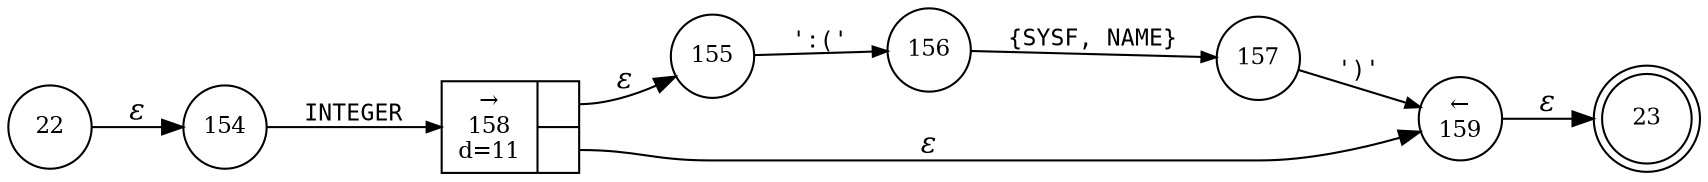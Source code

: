 digraph ATN {
rankdir=LR;
s23[fontsize=11, label="23", shape=doublecircle, fixedsize=true, width=.6];
s22[fontsize=11,label="22", shape=circle, fixedsize=true, width=.55, peripheries=1];
s154[fontsize=11,label="154", shape=circle, fixedsize=true, width=.55, peripheries=1];
s155[fontsize=11,label="155", shape=circle, fixedsize=true, width=.55, peripheries=1];
s156[fontsize=11,label="156", shape=circle, fixedsize=true, width=.55, peripheries=1];
s157[fontsize=11,label="157", shape=circle, fixedsize=true, width=.55, peripheries=1];
s158[fontsize=11,label="{&rarr;\n158\nd=11|{<p0>|<p1>}}", shape=record, fixedsize=false, peripheries=1];
s159[fontsize=11,label="&larr;\n159", shape=circle, fixedsize=true, width=.55, peripheries=1];
s22 -> s154 [fontname="Times-Italic", label="&epsilon;"];
s154 -> s158 [fontsize=11, fontname="Courier", arrowsize=.7, label = "INTEGER", arrowhead = normal];
s158:p0 -> s155 [fontname="Times-Italic", label="&epsilon;"];
s158:p1 -> s159 [fontname="Times-Italic", label="&epsilon;"];
s155 -> s156 [fontsize=11, fontname="Courier", arrowsize=.7, label = "':('", arrowhead = normal];
s159 -> s23 [fontname="Times-Italic", label="&epsilon;"];
s156 -> s157 [fontsize=11, fontname="Courier", arrowsize=.7, label = "{SYSF, NAME}", arrowhead = normal];
s157 -> s159 [fontsize=11, fontname="Courier", arrowsize=.7, label = "')'", arrowhead = normal];
}